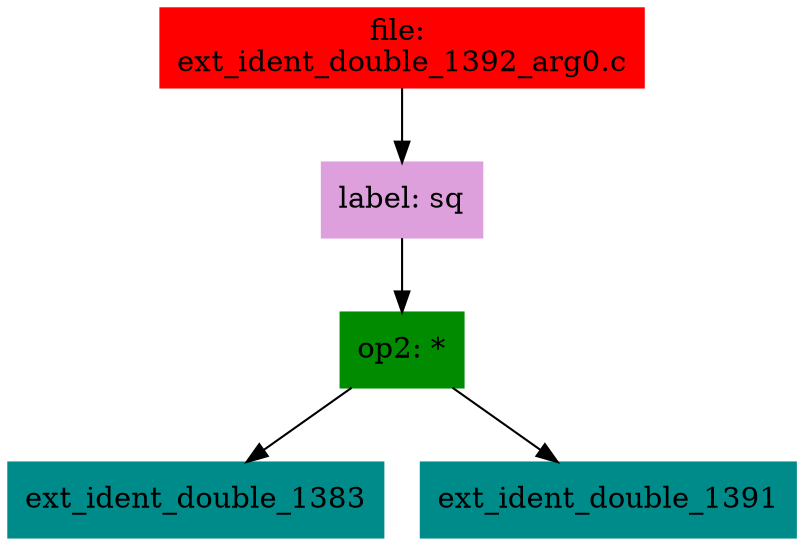 digraph G {
node [shape=box]

0 [label="file: 
ext_ident_double_1392_arg0.c",color=red, style=filled]
1 [label="label: sq",color=plum, style=filled]
0 -> 1
2 [label="op2: *",color=green4, style=filled]
1 -> 2
3 [label="ext_ident_double_1383",color=cyan4, style=filled]
2 -> 3
293 [label="ext_ident_double_1391",color=cyan4, style=filled]
2 -> 293


}

